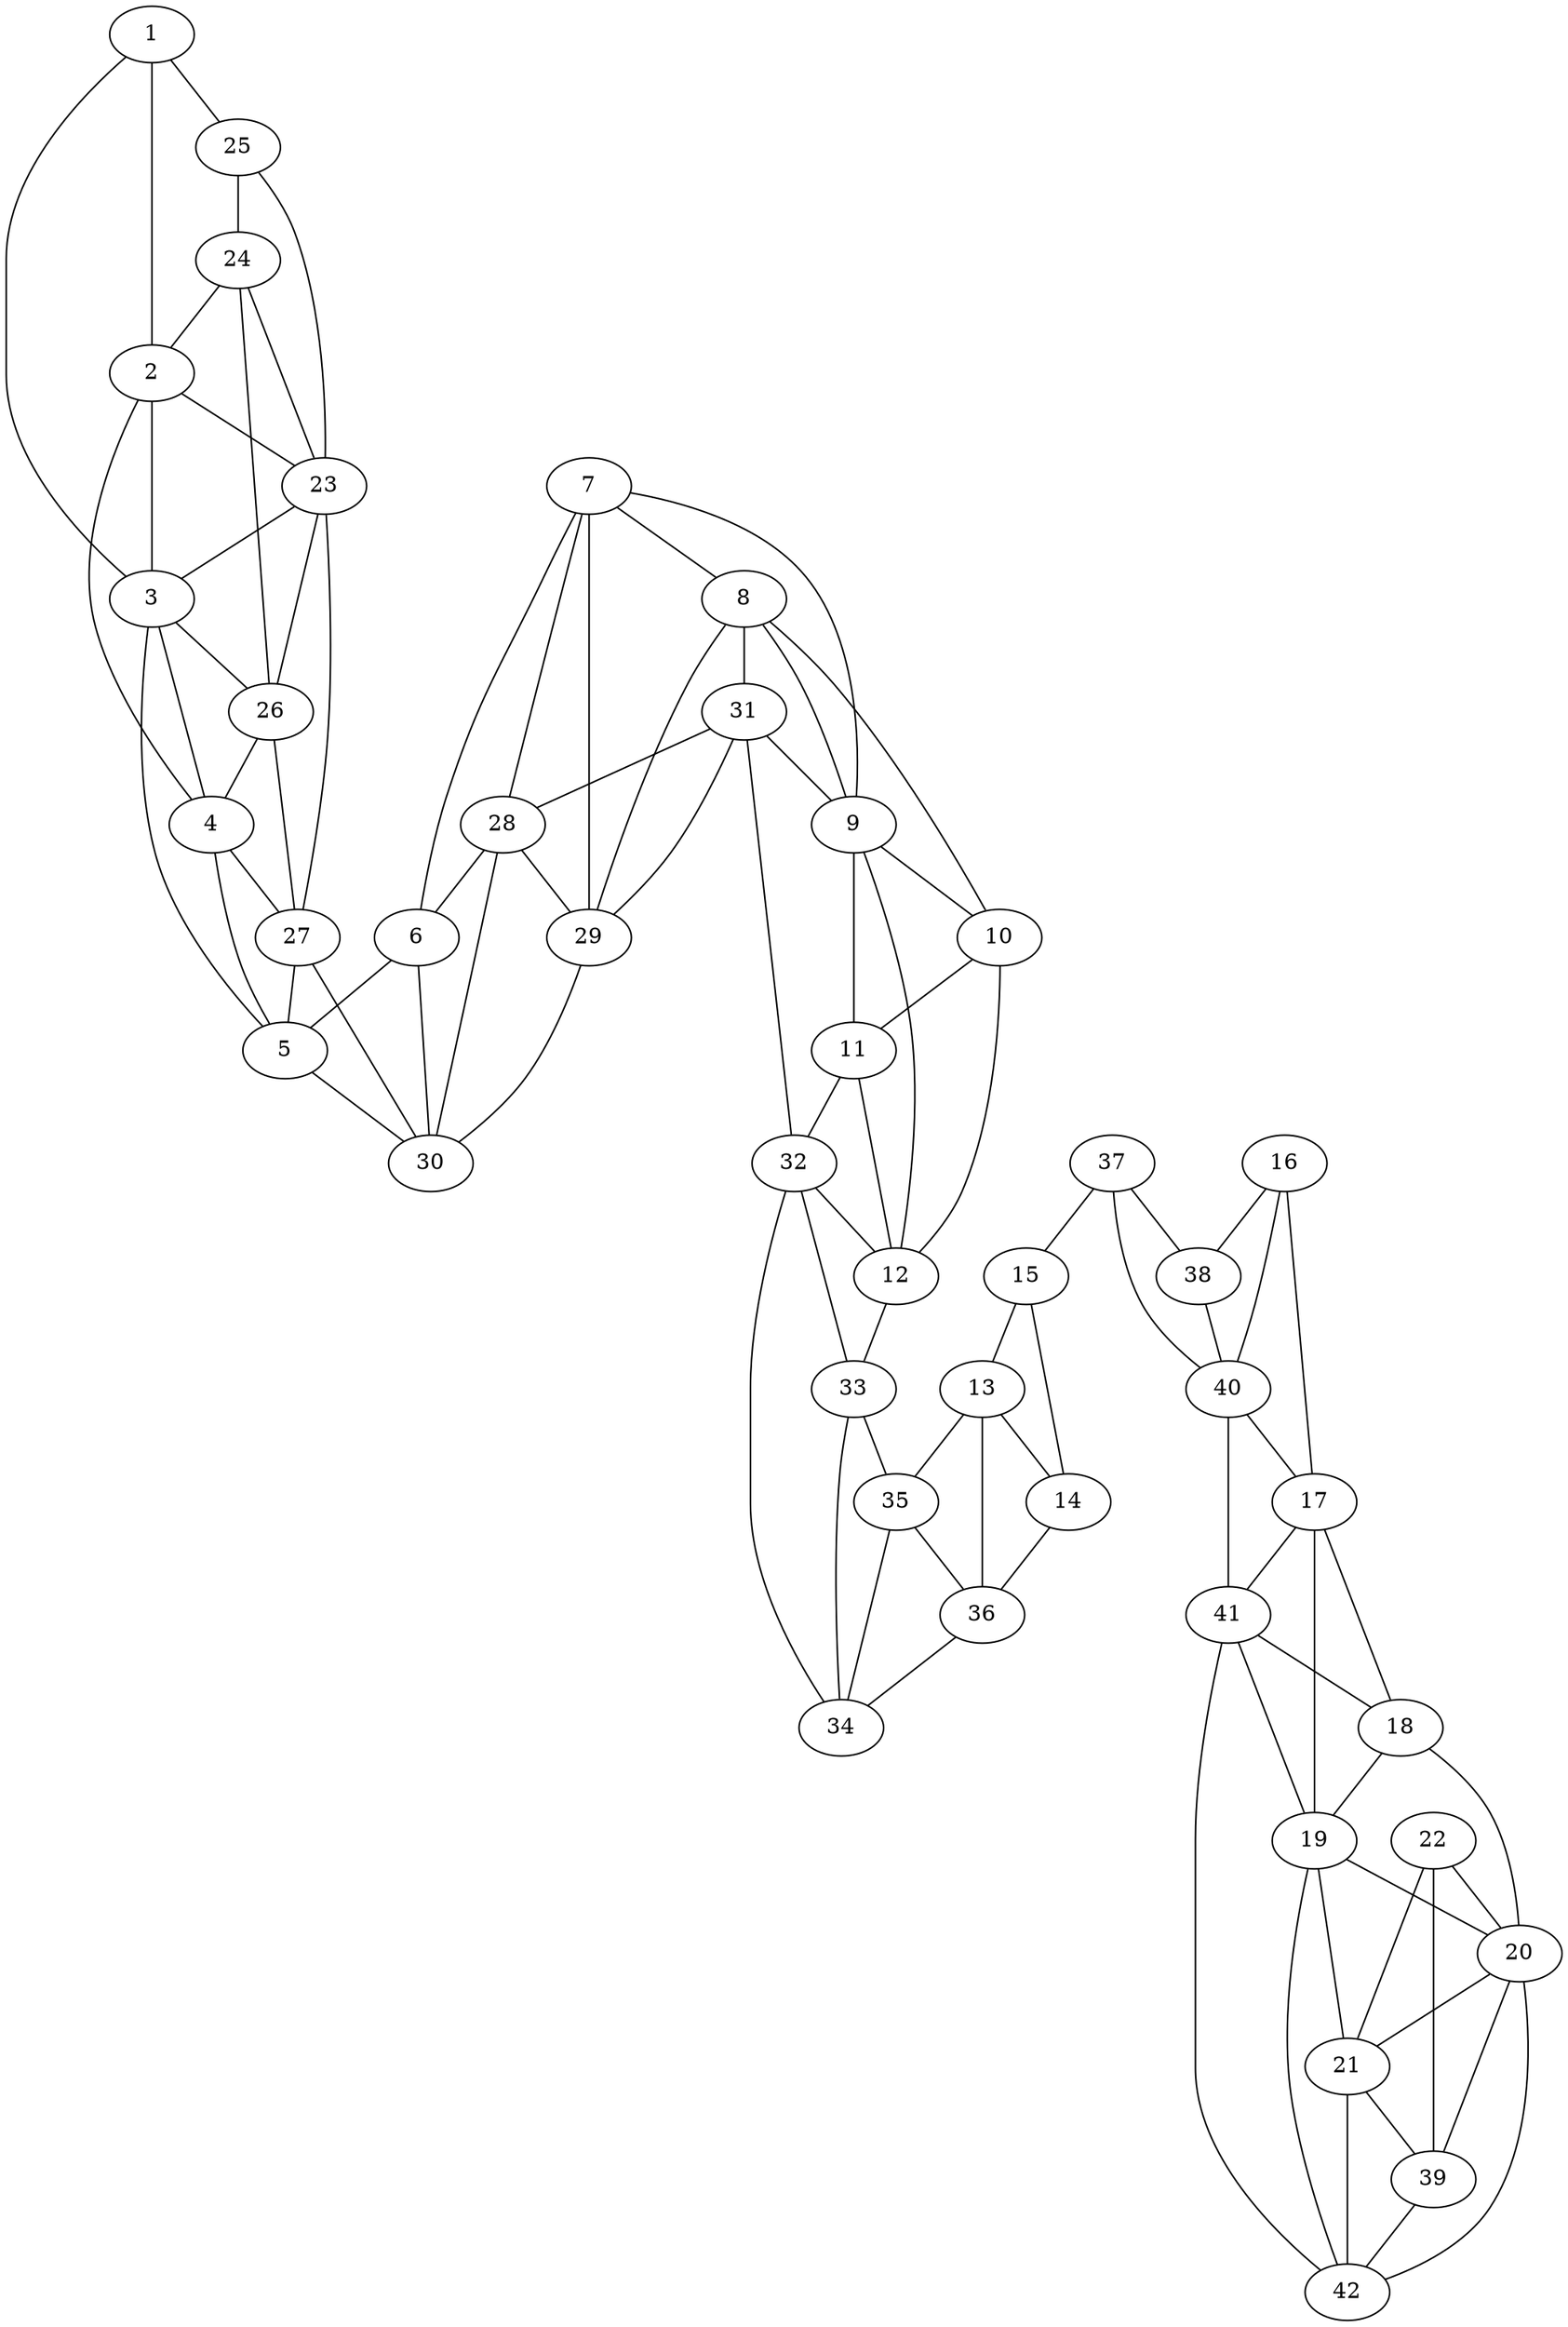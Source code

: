 graph pdb4uag {
	1	 [aaLength=13,
		sequence=GLTGLSCVDFFLA,
		type=0];
	2	 [aaLength=7,
		sequence=PPGLDKL,
		type=0];
	1 -- 2	 [distance0="27.58221",
		frequency=1,
		type0=1];
	3	 [aaLength=8,
		sequence=NDEWLMAA,
		type=0];
	1 -- 3	 [distance0="45.74111",
		frequency=1,
		type0=2];
	25	 [aaLength=4,
		sequence=VVII,
		type=1];
	1 -- 25	 [distance0="55.98549",
		frequency=1,
		type0=3];
	2 -- 3	 [distance0="25.58606",
		frequency=1,
		type0=1];
	4	 [aaLength=10,
		sequence=HPSLSAAADA,
		type=0];
	2 -- 4	 [distance0="45.72087",
		frequency=1,
		type0=3];
	23	 [aaLength=3,
		sequence=RHT,
		type=1];
	2 -- 23	 [distance0="5.0",
		frequency=1,
		type0=4];
	3 -- 4	 [distance0="24.35435",
		frequency=1,
		type0=1];
	5	 [aaLength=8,
		sequence=GDIELFCR,
		type=0];
	3 -- 5	 [distance0="38.39565",
		frequency=1,
		type0=3];
	26	 [aaLength=4,
		sequence=LIVA,
		type=1];
	3 -- 26	 [distance0="1.0",
		frequency=1,
		type0=4];
	4 -- 5	 [distance0="17.34522",
		frequency=1,
		type0=1];
	27	 [aaLength=3,
		sequence=EIV,
		type=1];
	4 -- 27	 [distance0="2.0",
		frequency=1,
		type0=4];
	30	 [aaLength=5,
		sequence=IVAIT,
		type=1];
	5 -- 30	 [distance0="5.0",
		frequency=1,
		type0=4];
	6	 [aaLength=16,
		sequence=GKSTVTTLVGEMAKAA,
		type=0];
	6 -- 5	 [distance0="31.29437",
		frequency=1,
		type0=1];
	6 -- 30	 [distance0="33.73518",
		frequency=1,
		type0=2];
	7	 [aaLength=6,
		sequence=PALMLL,
		type=0];
	8	 [aaLength=7,
		sequence=SSFQLET,
		type=0];
	7 -- 8	 [distance0="19.54847",
		frequency=1,
		type0=1];
	7 -- 6	 [distance0="34.80244",
		frequency=1,
		type0=2];
	9	 [aaLength=5,
		sequence=HMDRY,
		type=0];
	7 -- 9	 [distance0="43.13576",
		frequency=1,
		type0=3];
	29	 [aaLength=5,
		sequence=LYVLE,
		type=1];
	7 -- 29	 [distance0="5.0",
		frequency=1,
		type0=4];
	10	 [aaLength=9,
		sequence=FGLQQYRAA,
		type=0];
	8 -- 10	 [distance0="32.21051",
		frequency=1,
		type0=3];
	8 -- 9	 [distance0="24.43131",
		frequency=1,
		type0=2];
	31	 [aaLength=4,
		sequence=AATI,
		type=1];
	8 -- 31	 [distance0="7.0",
		frequency=1,
		type0=4];
	9 -- 10	 [distance0="10.9599",
		distance1="1.0",
		frequency=2,
		type0=1,
		type1=4];
	11	 [aaLength=5,
		sequence=LRIYE,
		type=0];
	9 -- 11	 [distance0="16.79313",
		frequency=1,
		type0=2];
	10 -- 11	 [distance0="10.80016",
		distance1="1.0",
		frequency=2,
		type0=1,
		type1=4];
	32	 [aaLength=5,
		sequence=VCVVN,
		type=1];
	11 -- 32	 [distance0="3.0",
		frequency=1,
		type0=4];
	12	 [aaLength=5,
		sequence=DALTM,
		type=0];
	12 -- 10	 [distance0="26.8253",
		frequency=1,
		type0=2];
	12 -- 9	 [distance0="34.2076",
		frequency=1,
		type0=3];
	12 -- 11	 [distance0="18.60485",
		frequency=1,
		type0=1];
	33	 [aaLength=3,
		sequence=VSF,
		type=1];
	12 -- 33	 [distance0="9.0",
		frequency=1,
		type0=4];
	13	 [aaLength=3,
		sequence=KEM,
		type=0];
	14	 [aaLength=18,
		sequence=GQHNYTNALAALALADAA,
		type=0];
	13 -- 14	 [distance0="15.06838",
		distance1="3.0",
		frequency=2,
		type0=1,
		type1=4];
	35	 [aaLength=4,
		sequence=WLRV,
		type=1];
	13 -- 35	 [distance0="23.88056",
		frequency=1,
		type0=3];
	36	 [aaLength=5,
		sequence=EKVLN,
		type=1];
	13 -- 36	 [distance0="21.50073",
		frequency=1,
		type0=2];
	14 -- 36	 [distance0="36.498",
		frequency=1,
		type0=3];
	15	 [aaLength=12,
		sequence=PRASSLKALTTF,
		type=0];
	15 -- 13	 [distance0="27.34923",
		frequency=1,
		type0=2];
	15 -- 14	 [distance0="21.18975",
		frequency=1,
		type0=1];
	16	 [aaLength=10,
		sequence=NVGSTEAALN,
		type=0];
	17	 [aaLength=8,
		sequence=FSPLARYL,
		type=0];
	16 -- 17	 [distance0="30.46257",
		frequency=1,
		type0=1];
	38	 [aaLength=5,
		sequence=VRWIN,
		type=1];
	16 -- 38	 [distance0="32.25769",
		frequency=1,
		type0=2];
	40	 [aaLength=6,
		sequence=LHLLLG,
		type=1];
	16 -- 40	 [distance0="35.06506",
		distance1="7.0",
		frequency=2,
		type0=3,
		type1=4];
	18	 [aaLength=7,
		sequence=DGAQLAA,
		type=0];
	17 -- 18	 [distance0="21.45105",
		frequency=1,
		type0=1];
	19	 [aaLength=4,
		sequence=LRPE,
		type=0];
	17 -- 19	 [distance0="27.33396",
		frequency=1,
		type0=2];
	41	 [aaLength=6,
		sequence=VRLYCF,
		type=1];
	17 -- 41	 [distance0="4.0",
		frequency=1,
		type0=4];
	18 -- 19	 [distance0="12.13461",
		distance1="0.0",
		frequency=2,
		type0=1,
		type1=5];
	20	 [aaLength=10,
		sequence=TMEQAMRLLA,
		type=0];
	18 -- 20	 [distance0="22.79679",
		frequency=1,
		type0=3];
	19 -- 20	 [distance0="18.97196",
		frequency=1,
		type0=2];
	21	 [aaLength=3,
		sequence=PRV,
		type=0];
	19 -- 21	 [distance0="27.07068",
		frequency=1,
		type0=3];
	42	 [aaLength=3,
		sequence=AEQ,
		type=1];
	19 -- 42	 [distance0="1.0",
		frequency=1,
		type0=4];
	20 -- 21	 [distance0="15.23778",
		distance1="0.0",
		frequency=2,
		type0=1,
		type1=5];
	39	 [aaLength=4,
		sequence=MVLL,
		type=1];
	21 -- 39	 [distance0="14.5941",
		distance1="4.0",
		frequency=2,
		type0=1,
		type1=4];
	22	 [aaLength=17,
		sequence=NFEQRGNEFARLAKELG,
		type=0];
	22 -- 20	 [distance0="32.19",
		frequency=1,
		type0=3];
	22 -- 21	 [distance0="25.92112",
		frequency=1,
		type0=1];
	22 -- 39	 [distance0="30.09308",
		frequency=1,
		type0=2];
	23 -- 3	 [distance0="3.0",
		frequency=1,
		type0=4];
	23 -- 26	 [distance0="15.0",
		frequency=1,
		type0=1];
	23 -- 27	 [distance0="38.0",
		frequency=1,
		type0=3];
	24	 [aaLength=4,
		sequence=RVMD,
		type=1];
	24 -- 2	 [distance0="4.0",
		frequency=1,
		type0=4];
	24 -- 23	 [distance0="20.0",
		frequency=1,
		type0=1];
	24 -- 26	 [distance0="35.0",
		frequency=1,
		type0=3];
	25 -- 23	 [distance0="44.0",
		frequency=1,
		type0=2];
	25 -- 24	 [distance0="24.0",
		distance1="20.0",
		frequency=2,
		type0=1,
		type1=4];
	26 -- 4	 [distance0="7.0",
		frequency=1,
		type0=4];
	26 -- 27	 [distance0="23.0",
		frequency=1,
		type0=2];
	27 -- 5	 [distance0="0.0",
		frequency=1,
		type0=5];
	27 -- 30	 [distance0="16.0",
		frequency=1,
		type0=1];
	28	 [aaLength=5,
		sequence=VGVGG,
		type=1];
	28 -- 7	 [distance0="4.0",
		frequency=1,
		type0=4];
	28 -- 6	 [distance0="37.88221",
		frequency=1,
		type0=3];
	28 -- 29	 [distance0="20.0",
		frequency=1,
		type0=1];
	28 -- 30	 [distance0="27.0",
		frequency=1,
		type0=2];
	29 -- 8	 [distance0="1.0",
		frequency=1,
		type0=4];
	29 -- 30	 [distance0="47.0",
		frequency=1,
		type0=3];
	31 -- 9	 [distance0="6.0",
		frequency=1,
		type0=4];
	31 -- 28	 [distance0="40.0",
		frequency=1,
		type0=3];
	31 -- 29	 [distance0="20.0",
		frequency=1,
		type0=1];
	31 -- 32	 [distance0="34.0",
		frequency=1,
		type0=2];
	32 -- 12	 [distance0="2.0",
		frequency=1,
		type0=4];
	32 -- 33	 [distance0="21.0",
		frequency=1,
		type0=1];
	34	 [aaLength=4,
		sequence=YHLN,
		type=1];
	32 -- 34	 [distance0="30.0",
		frequency=1,
		type0=2];
	33 -- 34	 [distance0="9.0",
		distance1="6.0",
		frequency=2,
		type0=1,
		type1=4];
	33 -- 35	 [distance0="19.0",
		frequency=1,
		type0=2];
	34 -- 35	 [distance0="10.0",
		distance1="6.0",
		frequency=2,
		type0=2,
		type1=4];
	35 -- 36	 [distance0="6.0",
		distance1="2.0",
		frequency=2,
		type0=1,
		type1=4];
	36 -- 34	 [distance0="16.0",
		frequency=1,
		type0=2];
	37	 [aaLength=6,
		sequence=EVVLEH,
		type=1];
	37 -- 15	 [distance0="34.33316",
		frequency=1,
		type0=2];
	37 -- 38	 [distance0="8.0",
		distance1="2.0",
		frequency=2,
		type0=1,
		type1=4];
	37 -- 40	 [distance0="35.0",
		frequency=1,
		type0=3];
	38 -- 40	 [distance0="27.0",
		frequency=1,
		type0=2];
	39 -- 20	 [distance0="29.60794",
		frequency=1,
		type0=3];
	39 -- 42	 [distance0="22.0",
		frequency=1,
		type0=2];
	40 -- 17	 [distance0="34.71597",
		distance1="7.0",
		frequency=2,
		type0=3,
		type1=4];
	40 -- 41	 [distance0="25.0",
		frequency=1,
		type0=1];
	41 -- 18	 [distance0="2.0",
		frequency=1,
		type0=4];
	41 -- 19	 [distance0="31.71821",
		frequency=1,
		type0=3];
	41 -- 42	 [distance0="20.0",
		frequency=1,
		type0=1];
	42 -- 20	 [distance0="2.0",
		frequency=1,
		type0=4];
	42 -- 21	 [distance0="19.72277",
		frequency=1,
		type0=1];
}
